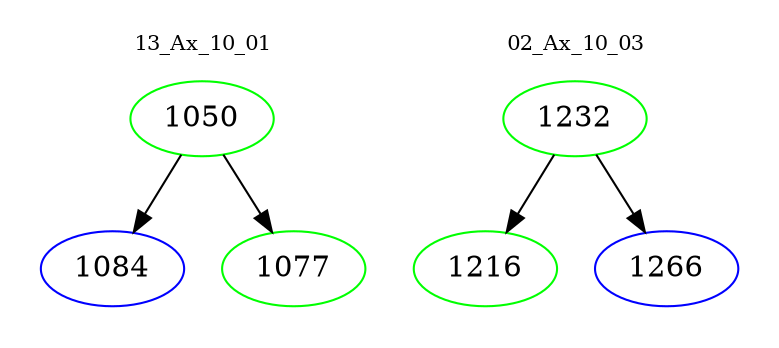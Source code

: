 digraph{
subgraph cluster_0 {
color = white
label = "13_Ax_10_01";
fontsize=10;
T0_1050 [label="1050", color="green"]
T0_1050 -> T0_1084 [color="black"]
T0_1084 [label="1084", color="blue"]
T0_1050 -> T0_1077 [color="black"]
T0_1077 [label="1077", color="green"]
}
subgraph cluster_1 {
color = white
label = "02_Ax_10_03";
fontsize=10;
T1_1232 [label="1232", color="green"]
T1_1232 -> T1_1216 [color="black"]
T1_1216 [label="1216", color="green"]
T1_1232 -> T1_1266 [color="black"]
T1_1266 [label="1266", color="blue"]
}
}
